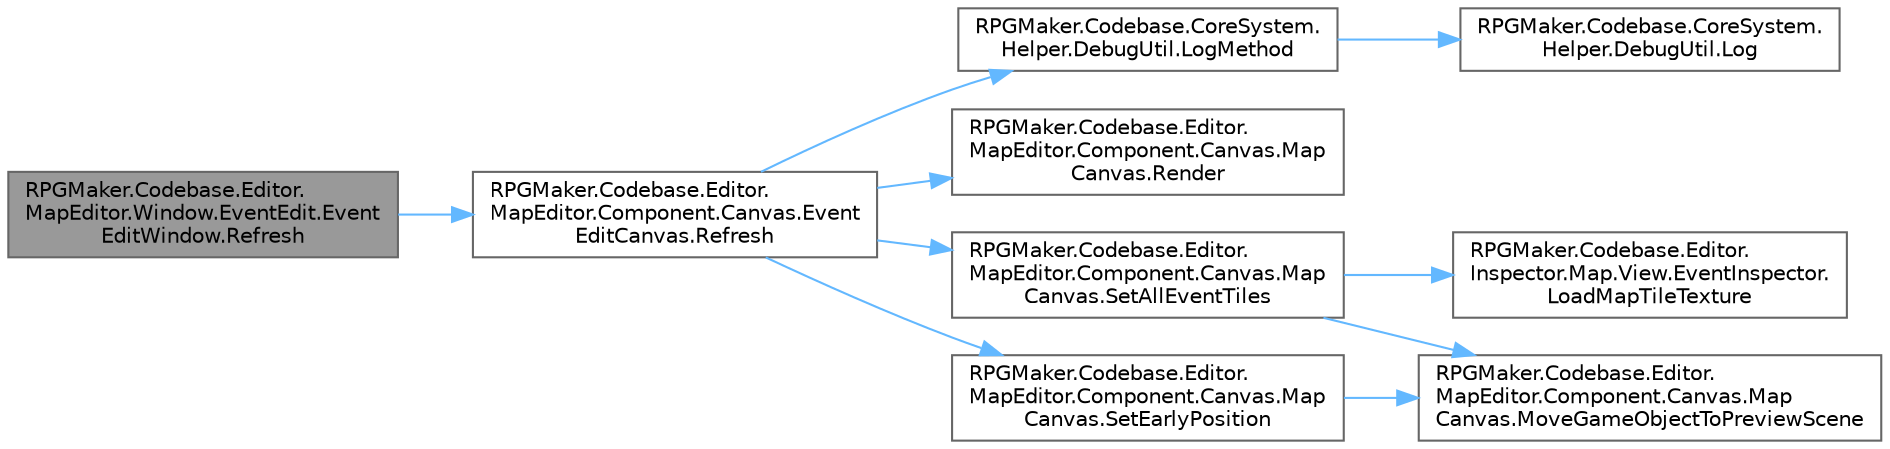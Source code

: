 digraph "RPGMaker.Codebase.Editor.MapEditor.Window.EventEdit.EventEditWindow.Refresh"
{
 // LATEX_PDF_SIZE
  bgcolor="transparent";
  edge [fontname=Helvetica,fontsize=10,labelfontname=Helvetica,labelfontsize=10];
  node [fontname=Helvetica,fontsize=10,shape=box,height=0.2,width=0.4];
  rankdir="LR";
  Node1 [id="Node000001",label="RPGMaker.Codebase.Editor.\lMapEditor.Window.EventEdit.Event\lEditWindow.Refresh",height=0.2,width=0.4,color="gray40", fillcolor="grey60", style="filled", fontcolor="black",tooltip=" "];
  Node1 -> Node2 [id="edge1_Node000001_Node000002",color="steelblue1",style="solid",tooltip=" "];
  Node2 [id="Node000002",label="RPGMaker.Codebase.Editor.\lMapEditor.Component.Canvas.Event\lEditCanvas.Refresh",height=0.2,width=0.4,color="grey40", fillcolor="white", style="filled",URL="$df/d64/class_r_p_g_maker_1_1_codebase_1_1_editor_1_1_map_editor_1_1_component_1_1_canvas_1_1_event_edit_canvas.html#a78803b998253513023cb9706e7ed1f94",tooltip=" "];
  Node2 -> Node3 [id="edge2_Node000002_Node000003",color="steelblue1",style="solid",tooltip=" "];
  Node3 [id="Node000003",label="RPGMaker.Codebase.CoreSystem.\lHelper.DebugUtil.LogMethod",height=0.2,width=0.4,color="grey40", fillcolor="white", style="filled",URL="$d0/dba/class_r_p_g_maker_1_1_codebase_1_1_core_system_1_1_helper_1_1_debug_util.html#a350477b28f94bba0a576b0761b036471",tooltip="メソッドと引数列をUnityコンソールに表示する。"];
  Node3 -> Node4 [id="edge3_Node000003_Node000004",color="steelblue1",style="solid",tooltip=" "];
  Node4 [id="Node000004",label="RPGMaker.Codebase.CoreSystem.\lHelper.DebugUtil.Log",height=0.2,width=0.4,color="grey40", fillcolor="white", style="filled",URL="$d0/dba/class_r_p_g_maker_1_1_codebase_1_1_core_system_1_1_helper_1_1_debug_util.html#ae769554710c95a408921ec8596769145",tooltip="オブジェクトを文字列化してUnityコンソールに表示する。"];
  Node2 -> Node5 [id="edge4_Node000002_Node000005",color="steelblue1",style="solid",tooltip=" "];
  Node5 [id="Node000005",label="RPGMaker.Codebase.Editor.\lMapEditor.Component.Canvas.Map\lCanvas.Render",height=0.2,width=0.4,color="grey40", fillcolor="white", style="filled",URL="$da/d63/class_r_p_g_maker_1_1_codebase_1_1_editor_1_1_map_editor_1_1_component_1_1_canvas_1_1_map_canvas.html#a2251fde9142862e109ac4894a3769594",tooltip=" "];
  Node2 -> Node6 [id="edge5_Node000002_Node000006",color="steelblue1",style="solid",tooltip=" "];
  Node6 [id="Node000006",label="RPGMaker.Codebase.Editor.\lMapEditor.Component.Canvas.Map\lCanvas.SetAllEventTiles",height=0.2,width=0.4,color="grey40", fillcolor="white", style="filled",URL="$da/d63/class_r_p_g_maker_1_1_codebase_1_1_editor_1_1_map_editor_1_1_component_1_1_canvas_1_1_map_canvas.html#afe8399bb2859ecb80082dcd4ab96711c",tooltip="マップの全てのイベントの位置にイベントを表わすタイルを設定する。"];
  Node6 -> Node7 [id="edge6_Node000006_Node000007",color="steelblue1",style="solid",tooltip=" "];
  Node7 [id="Node000007",label="RPGMaker.Codebase.Editor.\lInspector.Map.View.EventInspector.\lLoadMapTileTexture",height=0.2,width=0.4,color="grey40", fillcolor="white", style="filled",URL="$d1/d3b/class_r_p_g_maker_1_1_codebase_1_1_editor_1_1_inspector_1_1_map_1_1_view_1_1_event_inspector.html#a739583a4bb9d9df6388441166ec14cbd",tooltip="マップイベントページ情報によりマップタイルに表示するテクスチャーを取得する。"];
  Node6 -> Node8 [id="edge7_Node000006_Node000008",color="steelblue1",style="solid",tooltip=" "];
  Node8 [id="Node000008",label="RPGMaker.Codebase.Editor.\lMapEditor.Component.Canvas.Map\lCanvas.MoveGameObjectToPreviewScene",height=0.2,width=0.4,color="grey40", fillcolor="white", style="filled",URL="$da/d63/class_r_p_g_maker_1_1_codebase_1_1_editor_1_1_map_editor_1_1_component_1_1_canvas_1_1_map_canvas.html#ac8b93ac86a3f9b8703fcc3b28a617628",tooltip="ゲームオブジェクトを現在属しているシーンからプレビューシーンに移動させる。"];
  Node2 -> Node9 [id="edge8_Node000002_Node000009",color="steelblue1",style="solid",tooltip=" "];
  Node9 [id="Node000009",label="RPGMaker.Codebase.Editor.\lMapEditor.Component.Canvas.Map\lCanvas.SetEarlyPosition",height=0.2,width=0.4,color="grey40", fillcolor="white", style="filled",URL="$da/d63/class_r_p_g_maker_1_1_codebase_1_1_editor_1_1_map_editor_1_1_component_1_1_canvas_1_1_map_canvas.html#a6877989323d14f9376691bf1c26aa289",tooltip="初期パーティ、乗り物のタイルを設定する"];
  Node9 -> Node8 [id="edge9_Node000009_Node000008",color="steelblue1",style="solid",tooltip=" "];
}
